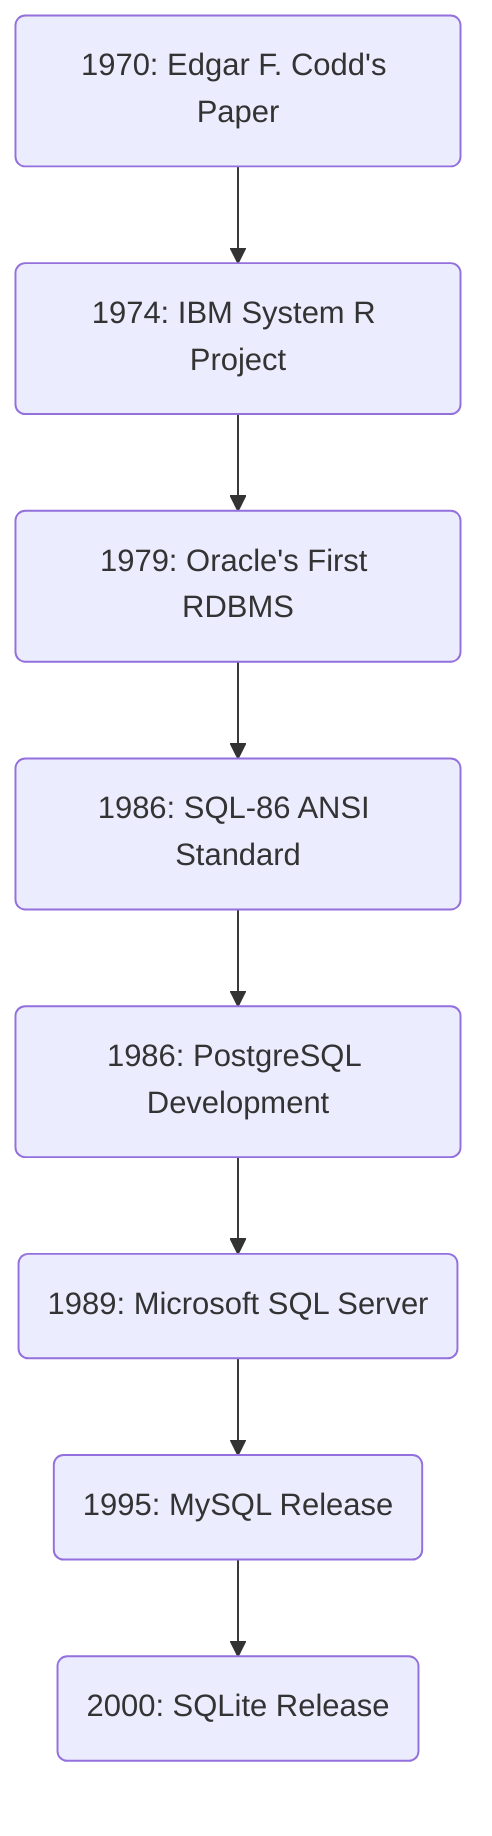 graph TD
A(1970: Edgar F. Codd's Paper) --> B(1974: IBM System R Project)
B --> C(1979: Oracle's First RDBMS)
C --> D(1986: SQL-86 ANSI Standard)
D --> E(1986: PostgreSQL Development)
E --> F(1989: Microsoft SQL Server)
F --> G(1995: MySQL Release)
G --> H(2000: SQLite Release)